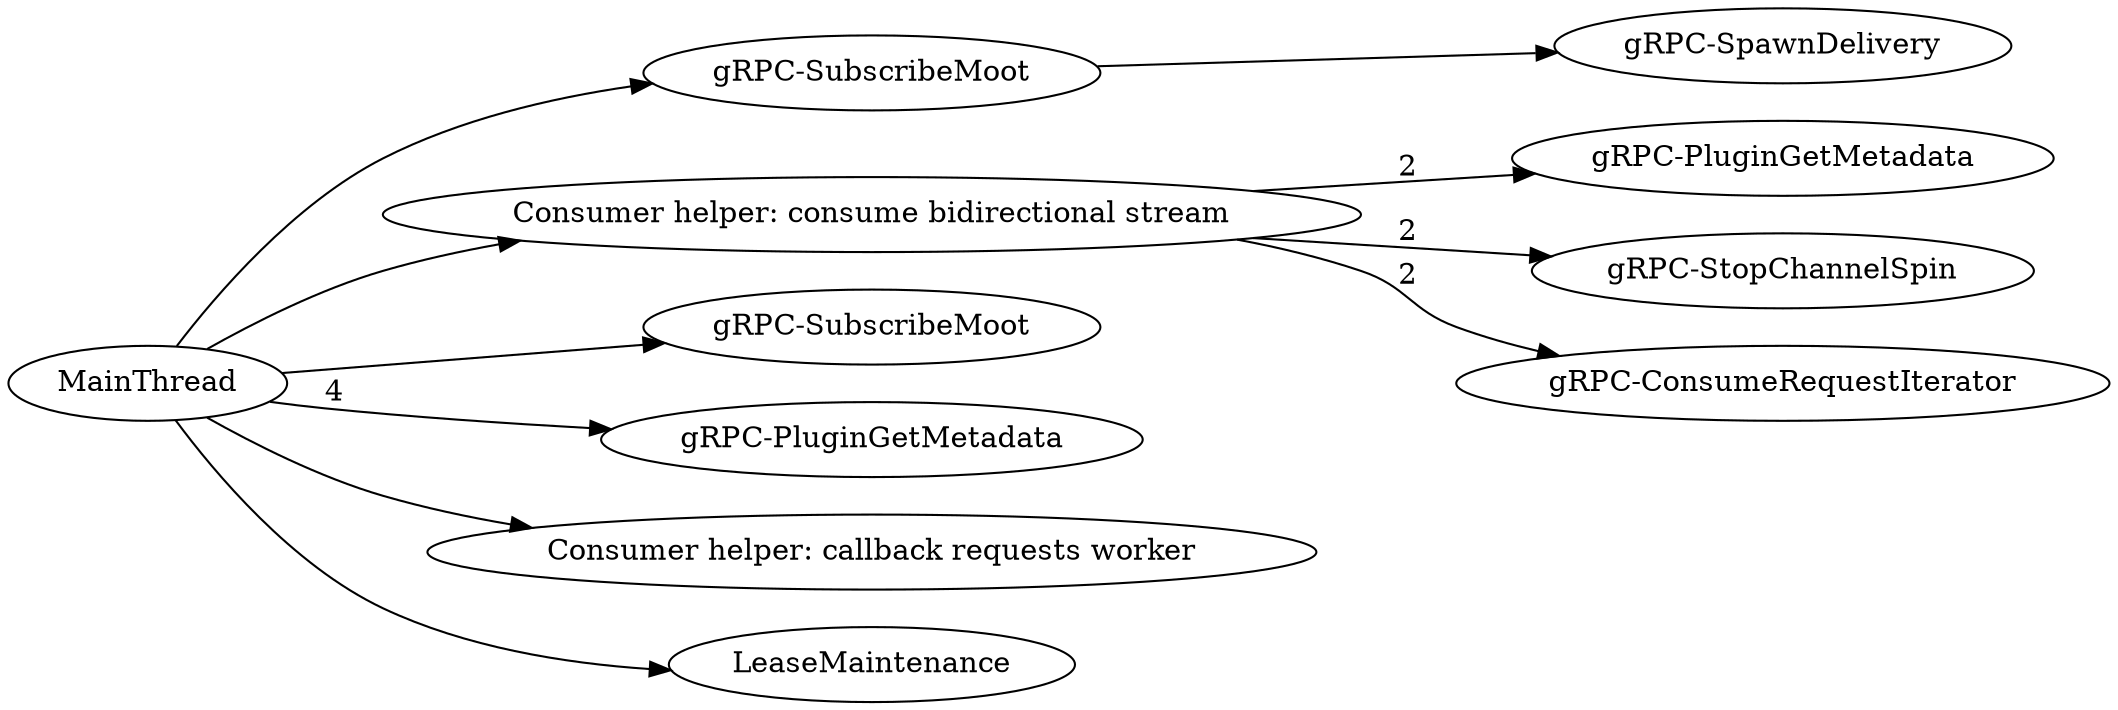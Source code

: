 digraph G {
rankdir=LR;
subgraph  {
}

subgraph  {
subgraph  {
}

"Thread-gRPC-SubscribeMoot+" -> "Thread-gRPC-SpawnDelivery";
}

subgraph  {
}

subgraph  {
}

subgraph  {
subgraph  {
}

subgraph  {
}

subgraph  {
}

"Consumer helper: consume bidirectional stream" -> "Thread-gRPC-PluginGetMetadata++"  [label=2];
"Consumer helper: consume bidirectional stream" -> "Thread-gRPC-StopChannelSpin"  [label=2];
"Consumer helper: consume bidirectional stream" -> "Thread-gRPC-ConsumeRequestIterator"  [label=2];
}

subgraph  {
}

MainThread -> "Thread-gRPC-SubscribeMoot";
MainThread -> "Thread-gRPC-SubscribeMoot+";
MainThread -> "Thread-gRPC-PluginGetMetadata"  [label=4];
MainThread -> "Consumer helper: callback requests worker";
MainThread -> "Consumer helper: consume bidirectional stream";
MainThread -> "Thread-LeaseMaintenance";
"Thread-gRPC-SubscribeMoot" [label="gRPC-SubscribeMoot"];
"Thread-gRPC-SpawnDelivery" [label="gRPC-SpawnDelivery"];
"Thread-LeaseMaintenance" [label=LeaseMaintenance];
"Thread-gRPC-PluginGetMetadata++" [label="gRPC-PluginGetMetadata"];
"Thread-gRPC-StopChannelSpin" [label="gRPC-StopChannelSpin"];
"Thread-gRPC-SubscribeMoot+" [label="gRPC-SubscribeMoot"];
"Thread-gRPC-PluginGetMetadata" [label="gRPC-PluginGetMetadata"];
"Thread-gRPC-ConsumeRequestIterator" [label="gRPC-ConsumeRequestIterator"];
}
